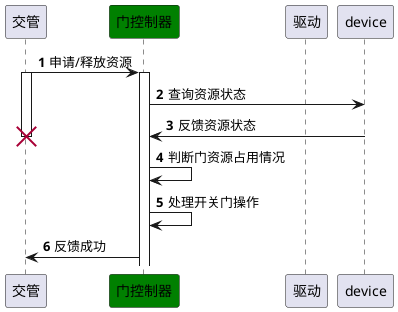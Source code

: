 @startuml
participant 交管 as traffic
participant 门控制器 as doorController #green
participant 驱动 as driver
participant device


autonumber
traffic -> doorController:申请/释放资源
activate traffic
activate doorController
device<-doorController:查询资源状态
device->doorController:反馈资源状态
destroy traffic
doorController->doorController:判断门资源占用情况
doorController->doorController:处理开关门操作
doorController->traffic:反馈成功
@enduml
